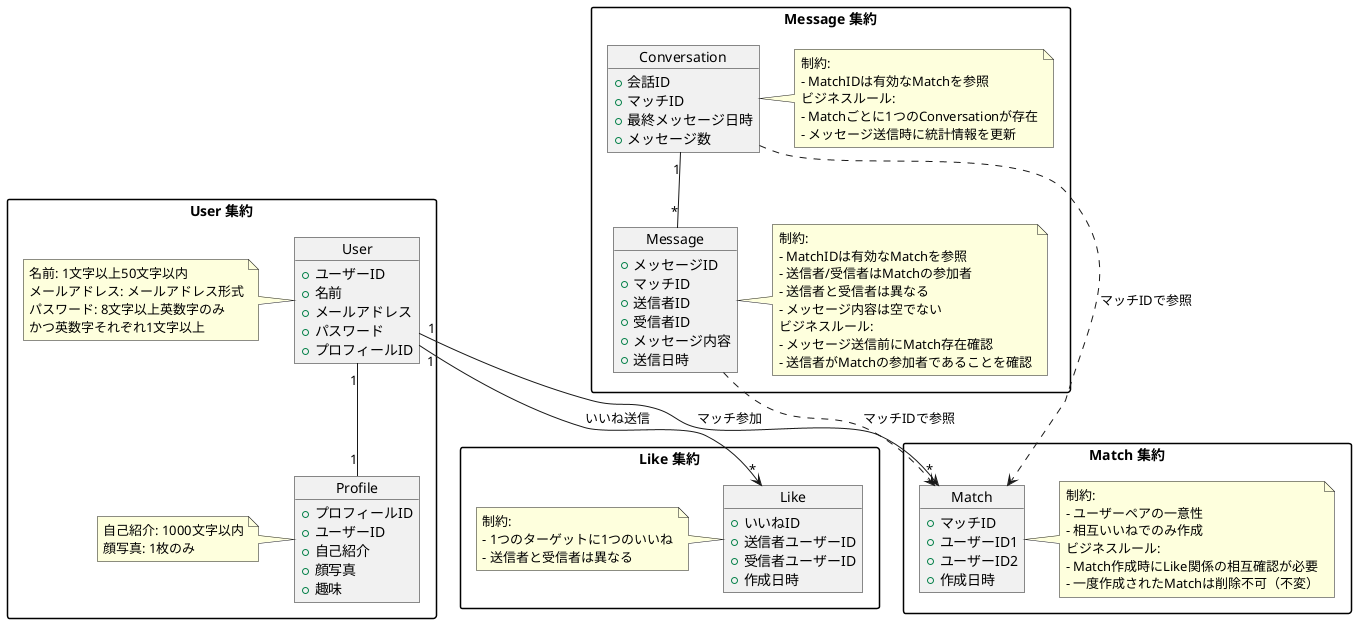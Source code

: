 @startuml model
skinparam packageStyle rectangle

package "User 集約" {
  object User {
    +ユーザーID
    +名前
    +メールアドレス
    +パスワード
    +プロフィールID
  }

  object Profile {
    +プロフィールID
    +ユーザーID
    +自己紹介
    +顔写真
    +趣味
  }

  User "1" -- "1" Profile
  
  note left of Profile
    自己紹介: 1000文字以内
    顔写真: 1枚のみ
  end note
  
  note left of User
    名前: 1文字以上50文字以内
    メールアドレス: メールアドレス形式
    パスワード: 8文字以上英数字のみ
    かつ英数字それぞれ1文字以上
  end note
}

package "Like 集約" {
  object Like {
    +いいねID
    +送信者ユーザーID
    +受信者ユーザーID
    +作成日時
  }
  
  note left of Like
    制約:
    - 1つのターゲットに1つのいいね
    - 送信者と受信者は異なる
  end note
}

package "Match 集約" {
  object Match {
    +マッチID
    +ユーザーID1
    +ユーザーID2
    +作成日時
  }
  
  note right of Match
    制約:
    - ユーザーペアの一意性
    - 相互いいねでのみ作成
    ビジネスルール:
    - Match作成時にLike関係の相互確認が必要
    - 一度作成されたMatchは削除不可（不変）
  end note
}

package "Message 集約" {
  object Message {
    +メッセージID
    +マッチID
    +送信者ID
    +受信者ID
    +メッセージ内容
    +送信日時
  }

  object Conversation {
    +会話ID
    +マッチID
    +最終メッセージ日時
    +メッセージ数
  }

  Conversation "1" -- "*" Message
  
  note right of Message
    制約:
    - MatchIDは有効なMatchを参照
    - 送信者/受信者はMatchの参加者
    - 送信者と受信者は異なる
    - メッセージ内容は空でない
    ビジネスルール:
    - メッセージ送信前にMatch存在確認
    - 送信者がMatchの参加者であることを確認
  end note
  
  note right of Conversation
    制約:
    - MatchIDは有効なMatchを参照
    ビジネスルール:
    - Matchごとに1つのConversationが存在
    - メッセージ送信時に統計情報を更新
  end note
}

' 集約間の関係（DDDの原則に従い、直接的な関連は避ける）
User "1" --> "*" Like : いいね送信
User "1" --> "*" Match : マッチ参加

' Message集約はMatchIdを通じてMatch集約を参照（弱い関連）
Message ..> Match : マッチIDで参照
Conversation ..> Match : マッチIDで参照

' バリデーションルール（validation-rules.mdより）

' 注意: 集約間の関係は参照による疎結合を保つ
' 実装時はRepository経由でのアクセスを想定
@enduml